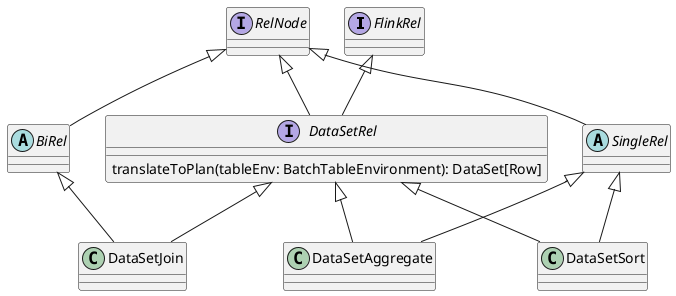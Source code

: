 @startuml
interface FlinkRel
interface RelNode
abstract class SingleRel
abstract class BiRel
interface DataSetRel {
translateToPlan(tableEnv: BatchTableEnvironment): DataSet[Row]
}
class DataSetJoin
class DataSetAggregate
class DataSetSort

RelNode <|-- SingleRel
RelNode <|-- BiRel
RelNode <|-- DataSetRel
FlinkRel <|-- DataSetRel
DataSetRel <|-- DataSetJoin
BiRel <|-- DataSetJoin
DataSetRel <|-- DataSetAggregate
SingleRel <|-- DataSetAggregate
DataSetRel <|-- DataSetSort
SingleRel <|-- DataSetSort

@enduml

table 转为dataset时，触发sql优化，显式调用